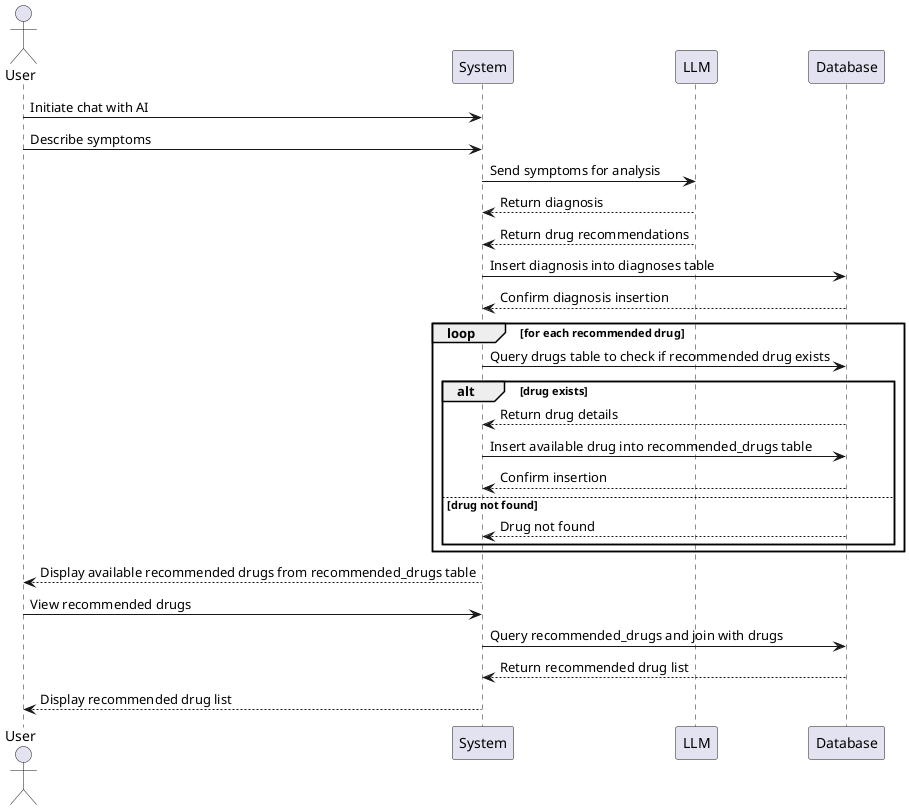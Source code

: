 @startuml Chat AI Sequence
actor User
participant System
participant LLM
participant Database

User -> System: Initiate chat with AI
User -> System: Describe symptoms
System -> LLM: Send symptoms for analysis
LLM --> System: Return diagnosis
LLM --> System: Return drug recommendations
System -> Database: Insert diagnosis into diagnoses table
Database --> System: Confirm diagnosis insertion
loop for each recommended drug
    System -> Database: Query drugs table to check if recommended drug exists
    alt drug exists
        Database --> System: Return drug details
        System -> Database: Insert available drug into recommended_drugs table
        Database --> System: Confirm insertion
    else drug not found
        Database --> System: Drug not found
    end
end
System --> User: Display available recommended drugs from recommended_drugs table

User -> System: View recommended drugs
System -> Database: Query recommended_drugs and join with drugs
Database --> System: Return recommended drug list
System --> User: Display recommended drug list
@enduml